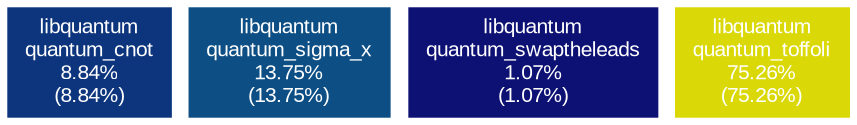 digraph {
	graph [fontname=Arial, nodesep=0.125, ranksep=0.25];
	node [fontcolor=white, fontname=Arial, height=0, shape=box, style=filled, width=0];
	edge [fontname=Arial];
	"quantum_cnot:/scratch/s1576261/spec-prof/install-spec-prof/CPU2006/462.libquantum/exe/libquantum" [color="#0d357e", fontcolor="#ffffff", fontsize="10.00", label="libquantum\nquantum_cnot\n8.84%\n(8.84%)"];
	"quantum_sigma_x:/scratch/s1576261/spec-prof/install-spec-prof/CPU2006/462.libquantum/exe/libquantum" [color="#0d4f85", fontcolor="#ffffff", fontsize="10.00", label="libquantum\nquantum_sigma_x\n13.75%\n(13.75%)"];
	"quantum_swaptheleads:/scratch/s1576261/spec-prof/install-spec-prof/CPU2006/462.libquantum/exe/libquantum" [color="#0d1174", fontcolor="#ffffff", fontsize="10.00", label="libquantum\nquantum_swaptheleads\n1.07%\n(1.07%)"];
	"quantum_toffoli:/scratch/s1576261/spec-prof/install-spec-prof/CPU2006/462.libquantum/exe/libquantum" [color="#dad806", fontcolor="#ffffff", fontsize="10.00", label="libquantum\nquantum_toffoli\n75.26%\n(75.26%)"];
}
